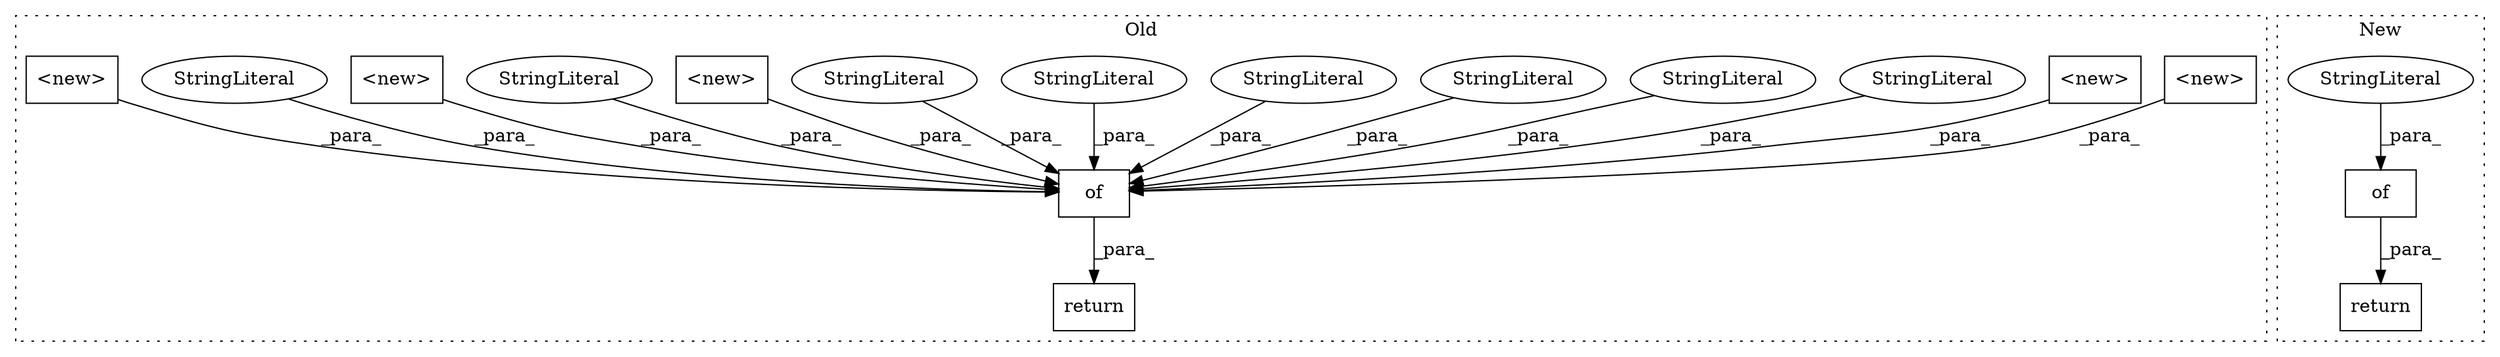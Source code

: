 digraph G {
subgraph cluster0 {
1 [label="<new>" a="14" s="1975" l="17" shape="box"];
3 [label="of" a="32" s="1583,1992" l="3,1" shape="box"];
4 [label="return" a="41" s="1555" l="7" shape="box"];
5 [label="<new>" a="14" s="1701" l="22" shape="box"];
6 [label="StringLiteral" a="45" s="1960" l="14" shape="ellipse"];
7 [label="StringLiteral" a="45" s="1586" l="20" shape="ellipse"];
8 [label="StringLiteral" a="45" s="1860" l="23" shape="ellipse"];
9 [label="StringLiteral" a="45" s="1910" l="23" shape="ellipse"];
10 [label="StringLiteral" a="45" s="1812" l="22" shape="ellipse"];
11 [label="StringLiteral" a="45" s="1630" l="23" shape="ellipse"];
12 [label="<new>" a="14" s="1654" l="25" shape="box"];
13 [label="StringLiteral" a="45" s="1724" l="21" shape="ellipse"];
14 [label="<new>" a="14" s="1884" l="25" shape="box"];
15 [label="StringLiteral" a="45" s="1680" l="20" shape="ellipse"];
16 [label="<new>" a="14" s="1790" l="21" shape="box"];
label = "Old";
style="dotted";
}
subgraph cluster1 {
2 [label="return" a="41" s="2160" l="7" shape="box"];
17 [label="of" a="32" s="2188,2561" l="3,1" shape="box"];
18 [label="StringLiteral" a="45" s="2277" l="20" shape="ellipse"];
label = "New";
style="dotted";
}
1 -> 3 [label="_para_"];
3 -> 4 [label="_para_"];
5 -> 3 [label="_para_"];
6 -> 3 [label="_para_"];
7 -> 3 [label="_para_"];
8 -> 3 [label="_para_"];
9 -> 3 [label="_para_"];
10 -> 3 [label="_para_"];
11 -> 3 [label="_para_"];
12 -> 3 [label="_para_"];
13 -> 3 [label="_para_"];
14 -> 3 [label="_para_"];
15 -> 3 [label="_para_"];
16 -> 3 [label="_para_"];
17 -> 2 [label="_para_"];
18 -> 17 [label="_para_"];
}
